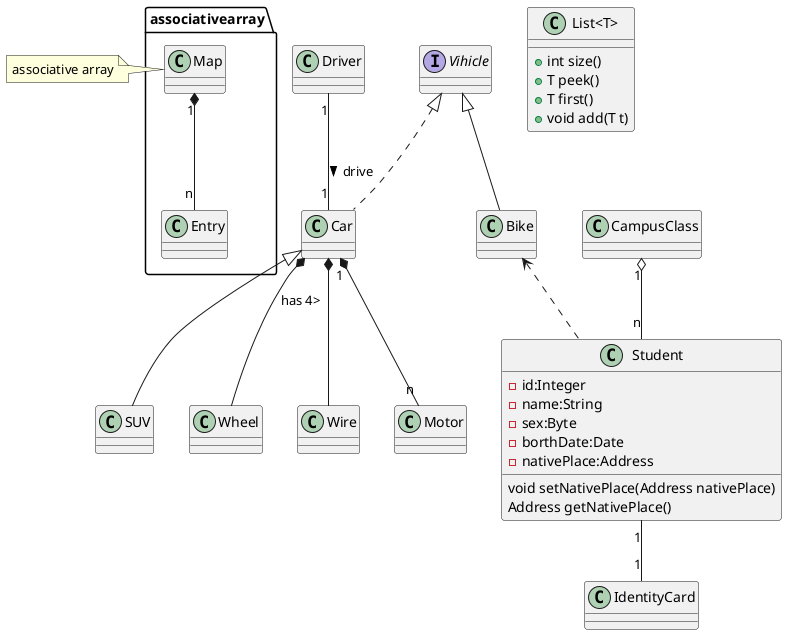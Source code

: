@startuml
interface Vihicle
class Car
class Bike
class Wire
class Motor
class SUV
class Student{
- id:Integer
- name:String
-sex:Byte
-borthDate:Date
-nativePlace:Address
void setNativePlace(Address nativePlace)
Address getNativePlace()
}
class CampusClass
class IdentityCard
class Driver
class Wheel

package associativearray{
class Entry
class Map
}
class "List<T>"{
+ int size()
+ T peek()
+ T first()
+ void add(T t)
}
Vihicle<|..Car
Car<|--SUV
Car "1" *-- "n" Motor
Car*--Wire
Bike<..Student
CampusClass "1" o-- "n" Student
Student "1" -- "1" IdentityCard
Vihicle <|-- Bike
Driver "1" -- "1" Car:drive >
Car *-- Wheel:has 4>
Map "1" *-- "n" Entry


note left of Map:associative array
@enduml

